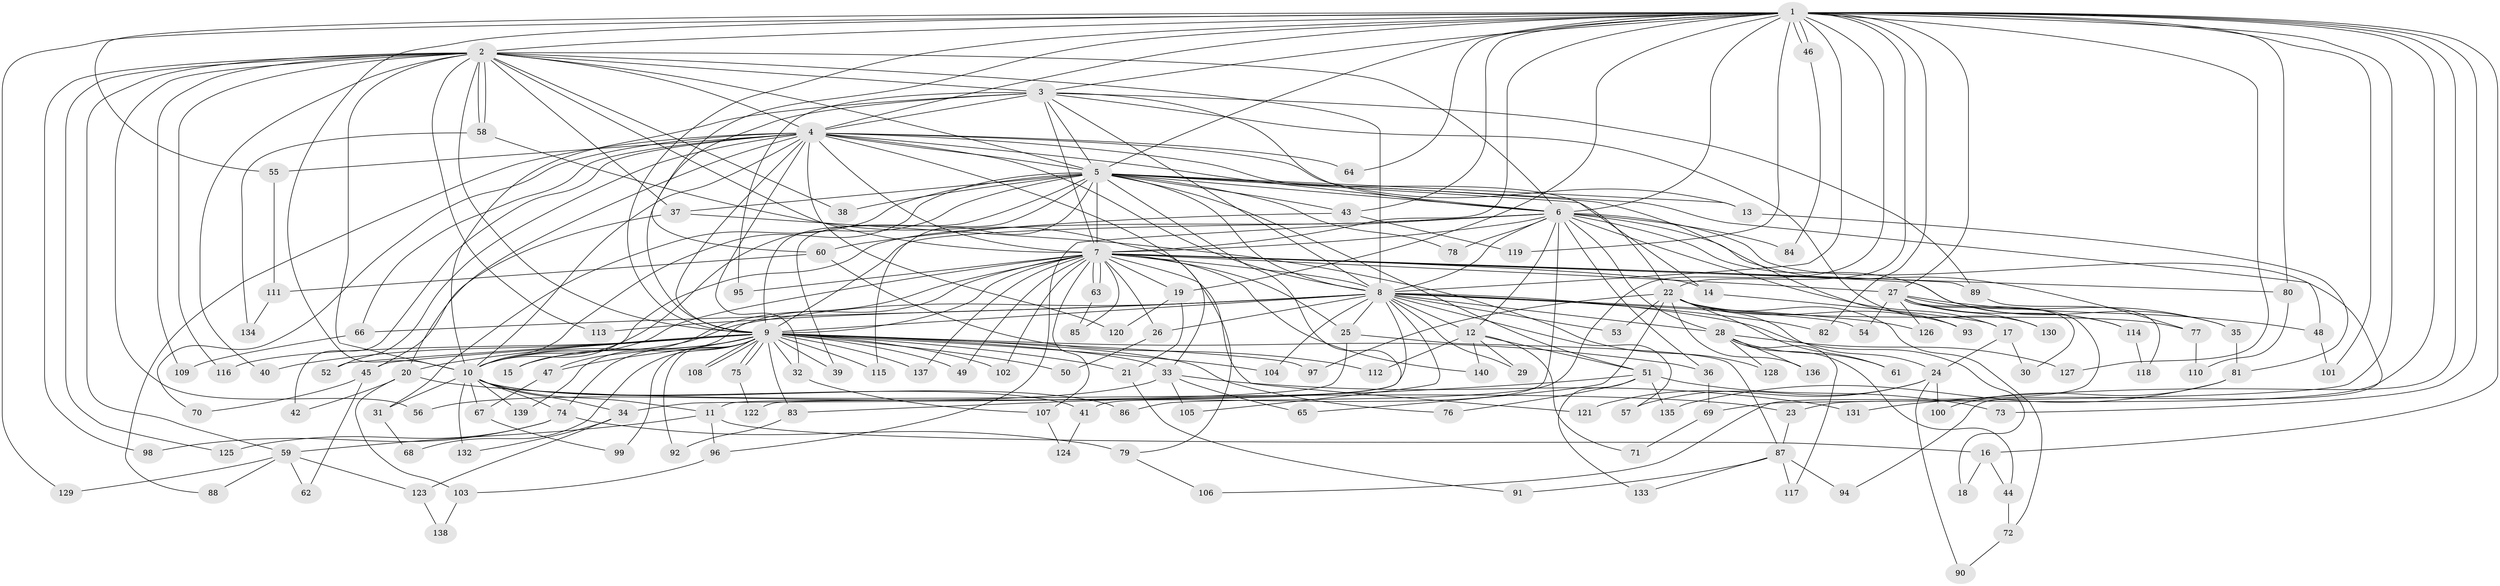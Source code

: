// Generated by graph-tools (version 1.1) at 2025/25/03/09/25 03:25:41]
// undirected, 140 vertices, 305 edges
graph export_dot {
graph [start="1"]
  node [color=gray90,style=filled];
  1;
  2;
  3;
  4;
  5;
  6;
  7;
  8;
  9;
  10;
  11;
  12;
  13;
  14;
  15;
  16;
  17;
  18;
  19;
  20;
  21;
  22;
  23;
  24;
  25;
  26;
  27;
  28;
  29;
  30;
  31;
  32;
  33;
  34;
  35;
  36;
  37;
  38;
  39;
  40;
  41;
  42;
  43;
  44;
  45;
  46;
  47;
  48;
  49;
  50;
  51;
  52;
  53;
  54;
  55;
  56;
  57;
  58;
  59;
  60;
  61;
  62;
  63;
  64;
  65;
  66;
  67;
  68;
  69;
  70;
  71;
  72;
  73;
  74;
  75;
  76;
  77;
  78;
  79;
  80;
  81;
  82;
  83;
  84;
  85;
  86;
  87;
  88;
  89;
  90;
  91;
  92;
  93;
  94;
  95;
  96;
  97;
  98;
  99;
  100;
  101;
  102;
  103;
  104;
  105;
  106;
  107;
  108;
  109;
  110;
  111;
  112;
  113;
  114;
  115;
  116;
  117;
  118;
  119;
  120;
  121;
  122;
  123;
  124;
  125;
  126;
  127;
  128;
  129;
  130;
  131;
  132;
  133;
  134;
  135;
  136;
  137;
  138;
  139;
  140;
  1 -- 2;
  1 -- 3;
  1 -- 4;
  1 -- 5;
  1 -- 6;
  1 -- 7;
  1 -- 8;
  1 -- 9;
  1 -- 10;
  1 -- 16;
  1 -- 19;
  1 -- 22;
  1 -- 23;
  1 -- 27;
  1 -- 43;
  1 -- 46;
  1 -- 46;
  1 -- 55;
  1 -- 60;
  1 -- 64;
  1 -- 69;
  1 -- 73;
  1 -- 80;
  1 -- 82;
  1 -- 86;
  1 -- 101;
  1 -- 119;
  1 -- 127;
  1 -- 129;
  1 -- 131;
  2 -- 3;
  2 -- 4;
  2 -- 5;
  2 -- 6;
  2 -- 7;
  2 -- 8;
  2 -- 9;
  2 -- 10;
  2 -- 37;
  2 -- 38;
  2 -- 40;
  2 -- 56;
  2 -- 58;
  2 -- 58;
  2 -- 59;
  2 -- 98;
  2 -- 109;
  2 -- 113;
  2 -- 116;
  2 -- 125;
  3 -- 4;
  3 -- 5;
  3 -- 6;
  3 -- 7;
  3 -- 8;
  3 -- 9;
  3 -- 10;
  3 -- 89;
  3 -- 95;
  3 -- 130;
  4 -- 5;
  4 -- 6;
  4 -- 7;
  4 -- 8;
  4 -- 9;
  4 -- 10;
  4 -- 13;
  4 -- 20;
  4 -- 22;
  4 -- 32;
  4 -- 33;
  4 -- 42;
  4 -- 52;
  4 -- 55;
  4 -- 64;
  4 -- 66;
  4 -- 70;
  4 -- 88;
  4 -- 120;
  5 -- 6;
  5 -- 7;
  5 -- 8;
  5 -- 9;
  5 -- 10;
  5 -- 13;
  5 -- 14;
  5 -- 15;
  5 -- 31;
  5 -- 37;
  5 -- 38;
  5 -- 39;
  5 -- 43;
  5 -- 48;
  5 -- 51;
  5 -- 78;
  5 -- 93;
  5 -- 115;
  5 -- 122;
  6 -- 7;
  6 -- 8;
  6 -- 9;
  6 -- 10;
  6 -- 12;
  6 -- 17;
  6 -- 28;
  6 -- 36;
  6 -- 41;
  6 -- 77;
  6 -- 78;
  6 -- 84;
  6 -- 94;
  6 -- 96;
  6 -- 114;
  7 -- 8;
  7 -- 9;
  7 -- 10;
  7 -- 14;
  7 -- 19;
  7 -- 25;
  7 -- 26;
  7 -- 27;
  7 -- 35;
  7 -- 47;
  7 -- 49;
  7 -- 63;
  7 -- 63;
  7 -- 80;
  7 -- 85;
  7 -- 89;
  7 -- 95;
  7 -- 102;
  7 -- 107;
  7 -- 121;
  7 -- 137;
  7 -- 139;
  7 -- 140;
  8 -- 9;
  8 -- 10;
  8 -- 11;
  8 -- 12;
  8 -- 18;
  8 -- 25;
  8 -- 26;
  8 -- 28;
  8 -- 29;
  8 -- 53;
  8 -- 54;
  8 -- 57;
  8 -- 66;
  8 -- 82;
  8 -- 104;
  8 -- 105;
  8 -- 113;
  8 -- 126;
  9 -- 10;
  9 -- 15;
  9 -- 20;
  9 -- 21;
  9 -- 32;
  9 -- 33;
  9 -- 36;
  9 -- 39;
  9 -- 40;
  9 -- 45;
  9 -- 47;
  9 -- 49;
  9 -- 50;
  9 -- 52;
  9 -- 68;
  9 -- 74;
  9 -- 75;
  9 -- 75;
  9 -- 76;
  9 -- 83;
  9 -- 92;
  9 -- 97;
  9 -- 99;
  9 -- 102;
  9 -- 104;
  9 -- 108;
  9 -- 108;
  9 -- 115;
  9 -- 116;
  9 -- 137;
  10 -- 11;
  10 -- 31;
  10 -- 34;
  10 -- 41;
  10 -- 67;
  10 -- 74;
  10 -- 86;
  10 -- 132;
  10 -- 139;
  11 -- 16;
  11 -- 59;
  11 -- 96;
  12 -- 29;
  12 -- 51;
  12 -- 71;
  12 -- 112;
  12 -- 140;
  13 -- 81;
  14 -- 17;
  16 -- 18;
  16 -- 44;
  17 -- 24;
  17 -- 30;
  19 -- 21;
  19 -- 120;
  20 -- 23;
  20 -- 42;
  20 -- 103;
  21 -- 91;
  22 -- 24;
  22 -- 53;
  22 -- 61;
  22 -- 65;
  22 -- 72;
  22 -- 77;
  22 -- 93;
  22 -- 97;
  22 -- 136;
  23 -- 87;
  24 -- 57;
  24 -- 90;
  24 -- 100;
  24 -- 121;
  25 -- 34;
  25 -- 87;
  26 -- 50;
  27 -- 30;
  27 -- 35;
  27 -- 48;
  27 -- 54;
  27 -- 106;
  27 -- 114;
  27 -- 126;
  27 -- 130;
  28 -- 44;
  28 -- 61;
  28 -- 117;
  28 -- 127;
  28 -- 128;
  28 -- 136;
  31 -- 68;
  32 -- 107;
  33 -- 56;
  33 -- 65;
  33 -- 105;
  33 -- 131;
  34 -- 123;
  34 -- 132;
  35 -- 81;
  36 -- 69;
  37 -- 45;
  37 -- 128;
  41 -- 124;
  43 -- 60;
  43 -- 119;
  44 -- 72;
  45 -- 62;
  45 -- 70;
  46 -- 84;
  47 -- 67;
  48 -- 101;
  51 -- 73;
  51 -- 76;
  51 -- 83;
  51 -- 133;
  51 -- 135;
  55 -- 111;
  58 -- 79;
  58 -- 134;
  59 -- 62;
  59 -- 88;
  59 -- 123;
  59 -- 129;
  60 -- 111;
  60 -- 112;
  63 -- 85;
  66 -- 109;
  67 -- 99;
  69 -- 71;
  72 -- 90;
  74 -- 79;
  74 -- 98;
  74 -- 125;
  75 -- 122;
  77 -- 110;
  79 -- 106;
  80 -- 110;
  81 -- 100;
  81 -- 135;
  83 -- 92;
  87 -- 91;
  87 -- 94;
  87 -- 117;
  87 -- 133;
  89 -- 118;
  96 -- 103;
  103 -- 138;
  107 -- 124;
  111 -- 134;
  114 -- 118;
  123 -- 138;
}
